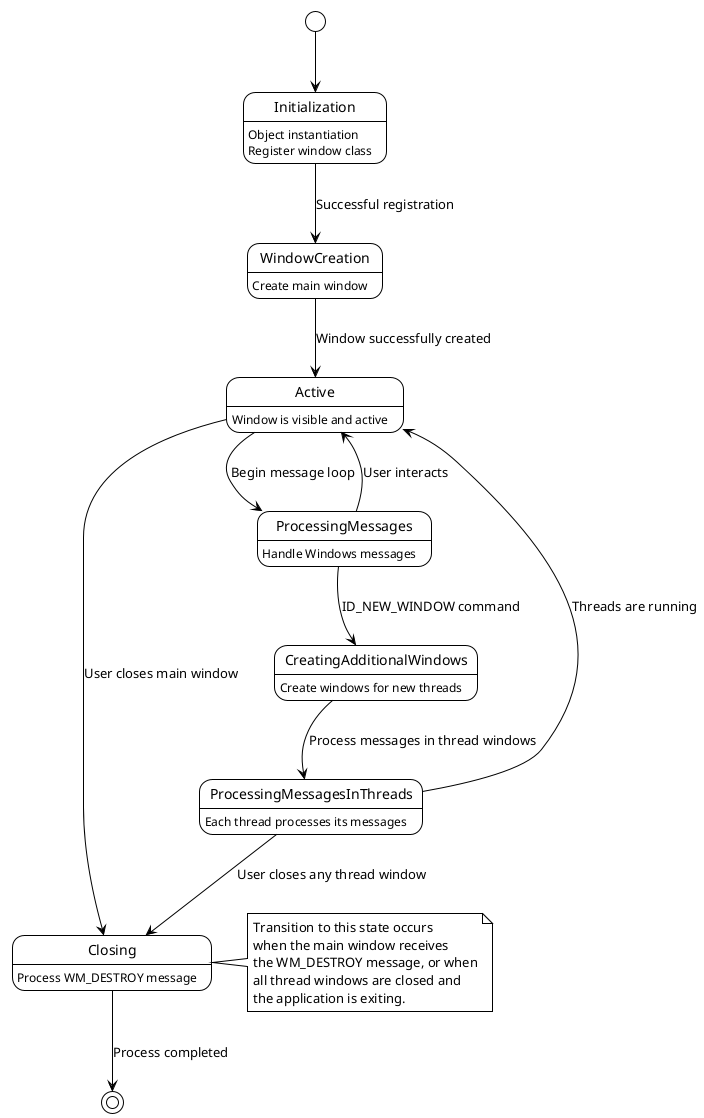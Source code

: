 @startuml iwindow
!theme plain

[*] --> Initialization
Initialization: Object instantiation\nRegister window class
Initialization --> WindowCreation : Successful registration
WindowCreation: Create main window
WindowCreation --> Active : Window successfully created

Active: Window is visible and active
Active --> ProcessingMessages : Begin message loop
ProcessingMessages: Handle Windows messages
ProcessingMessages --> Active : User interacts
ProcessingMessages -down-> CreatingAdditionalWindows : ID_NEW_WINDOW command

CreatingAdditionalWindows: Create windows for new threads
CreatingAdditionalWindows --> ProcessingMessagesInThreads : Process messages in thread windows
ProcessingMessagesInThreads: Each thread processes its messages
ProcessingMessagesInThreads --> Active : Threads are running

Active --> Closing : User closes main window
ProcessingMessagesInThreads --> Closing : User closes any thread window
Closing: Process WM_DESTROY message
Closing --> [*] : Process completed

note right of Closing
  Transition to this state occurs
  when the main window receives
  the WM_DESTROY message, or when
  all thread windows are closed and
  the application is exiting.
end note

@enduml
